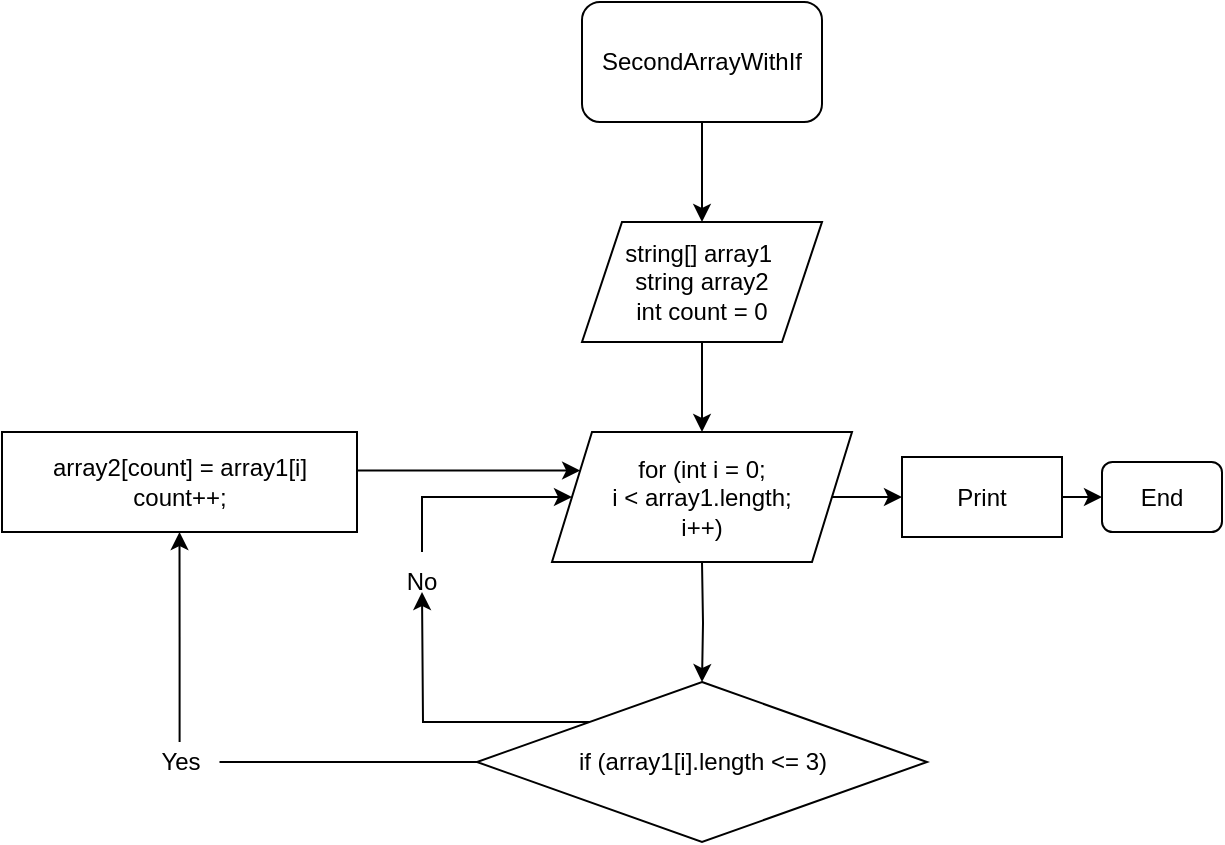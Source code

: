 <mxfile version="20.8.11" type="google"><diagram name="Page-1" id="RA5PY8EFYyczHyvM0CqV"><mxGraphModel dx="989" dy="521" grid="1" gridSize="10" guides="1" tooltips="1" connect="1" arrows="1" fold="1" page="1" pageScale="1" pageWidth="827" pageHeight="1169" math="0" shadow="0"><root><mxCell id="0"/><mxCell id="1" parent="0"/><mxCell id="O2TDquePemfsBcftHBHX-1" value="" style="edgeStyle=orthogonalEdgeStyle;rounded=0;orthogonalLoop=1;jettySize=auto;html=1;" edge="1" parent="1" source="O2TDquePemfsBcftHBHX-2" target="O2TDquePemfsBcftHBHX-4"><mxGeometry relative="1" as="geometry"/></mxCell><mxCell id="O2TDquePemfsBcftHBHX-2" value="SecondArrayWithIf" style="rounded=1;whiteSpace=wrap;html=1;" vertex="1" parent="1"><mxGeometry x="410" y="165" width="120" height="60" as="geometry"/></mxCell><mxCell id="O2TDquePemfsBcftHBHX-3" value="" style="edgeStyle=orthogonalEdgeStyle;rounded=0;orthogonalLoop=1;jettySize=auto;html=1;entryX=0.5;entryY=0;entryDx=0;entryDy=0;" edge="1" parent="1" source="O2TDquePemfsBcftHBHX-4" target="O2TDquePemfsBcftHBHX-35"><mxGeometry relative="1" as="geometry"><mxPoint x="470" y="365" as="targetPoint"/></mxGeometry></mxCell><mxCell id="O2TDquePemfsBcftHBHX-4" value="string[] array1&amp;nbsp;&lt;br&gt;string array2&lt;br&gt;int count = 0" style="shape=parallelogram;perimeter=parallelogramPerimeter;whiteSpace=wrap;html=1;fixedSize=1;" vertex="1" parent="1"><mxGeometry x="410" y="275" width="120" height="60" as="geometry"/></mxCell><mxCell id="O2TDquePemfsBcftHBHX-5" value="" style="edgeStyle=orthogonalEdgeStyle;rounded=0;orthogonalLoop=1;jettySize=auto;html=1;" edge="1" parent="1" target="O2TDquePemfsBcftHBHX-8"><mxGeometry relative="1" as="geometry"><mxPoint x="470" y="445" as="sourcePoint"/></mxGeometry></mxCell><mxCell id="O2TDquePemfsBcftHBHX-7" value="" style="edgeStyle=orthogonalEdgeStyle;rounded=0;orthogonalLoop=1;jettySize=auto;html=1;startArrow=none;" edge="1" parent="1" source="O2TDquePemfsBcftHBHX-12" target="O2TDquePemfsBcftHBHX-10"><mxGeometry relative="1" as="geometry"/></mxCell><mxCell id="O2TDquePemfsBcftHBHX-36" style="edgeStyle=orthogonalEdgeStyle;rounded=0;orthogonalLoop=1;jettySize=auto;html=1;exitX=0;exitY=0;exitDx=0;exitDy=0;" edge="1" parent="1" source="O2TDquePemfsBcftHBHX-8"><mxGeometry relative="1" as="geometry"><mxPoint x="330" y="460" as="targetPoint"/></mxGeometry></mxCell><mxCell id="O2TDquePemfsBcftHBHX-8" value="if (array1[i].length &amp;lt;= 3)" style="rhombus;whiteSpace=wrap;html=1;" vertex="1" parent="1"><mxGeometry x="357.5" y="505" width="225" height="80" as="geometry"/></mxCell><mxCell id="O2TDquePemfsBcftHBHX-39" style="edgeStyle=orthogonalEdgeStyle;rounded=0;orthogonalLoop=1;jettySize=auto;html=1;exitX=1;exitY=0.5;exitDx=0;exitDy=0;entryX=0;entryY=0.25;entryDx=0;entryDy=0;" edge="1" parent="1" source="O2TDquePemfsBcftHBHX-10" target="O2TDquePemfsBcftHBHX-35"><mxGeometry relative="1" as="geometry"><Array as="points"><mxPoint x="298" y="399"/></Array></mxGeometry></mxCell><mxCell id="O2TDquePemfsBcftHBHX-10" value="array2[count] = array1[i]&lt;br&gt;count++;" style="whiteSpace=wrap;html=1;" vertex="1" parent="1"><mxGeometry x="120" y="380" width="177.5" height="50" as="geometry"/></mxCell><mxCell id="O2TDquePemfsBcftHBHX-30" value="" style="edgeStyle=orthogonalEdgeStyle;rounded=0;orthogonalLoop=1;jettySize=auto;html=1;endArrow=none;" edge="1" parent="1" source="O2TDquePemfsBcftHBHX-8" target="O2TDquePemfsBcftHBHX-12"><mxGeometry relative="1" as="geometry"><mxPoint x="357.5" y="545" as="sourcePoint"/><mxPoint x="208.8" y="430" as="targetPoint"/></mxGeometry></mxCell><mxCell id="O2TDquePemfsBcftHBHX-12" value="Yes" style="text;html=1;align=center;verticalAlign=middle;resizable=0;points=[];autosize=1;strokeColor=none;fillColor=none;" vertex="1" parent="1"><mxGeometry x="188.75" y="535" width="40" height="20" as="geometry"/></mxCell><mxCell id="O2TDquePemfsBcftHBHX-42" style="edgeStyle=orthogonalEdgeStyle;rounded=0;orthogonalLoop=1;jettySize=auto;html=1;exitX=1;exitY=0.5;exitDx=0;exitDy=0;entryX=0;entryY=0.5;entryDx=0;entryDy=0;" edge="1" parent="1" source="O2TDquePemfsBcftHBHX-35" target="O2TDquePemfsBcftHBHX-41"><mxGeometry relative="1" as="geometry"/></mxCell><mxCell id="O2TDquePemfsBcftHBHX-35" value="for (int i = 0;&lt;br style=&quot;border-color: var(--border-color);&quot;&gt;i &amp;lt; array1.length;&lt;br style=&quot;border-color: var(--border-color);&quot;&gt;i++)" style="shape=parallelogram;perimeter=parallelogramPerimeter;whiteSpace=wrap;html=1;fixedSize=1;" vertex="1" parent="1"><mxGeometry x="395" y="380" width="150" height="65" as="geometry"/></mxCell><mxCell id="O2TDquePemfsBcftHBHX-38" style="edgeStyle=orthogonalEdgeStyle;rounded=0;orthogonalLoop=1;jettySize=auto;html=1;exitX=0.5;exitY=0;exitDx=0;exitDy=0;entryX=0;entryY=0.5;entryDx=0;entryDy=0;" edge="1" parent="1" source="O2TDquePemfsBcftHBHX-37" target="O2TDquePemfsBcftHBHX-35"><mxGeometry relative="1" as="geometry"/></mxCell><mxCell id="O2TDquePemfsBcftHBHX-37" value="No&lt;br&gt;" style="text;html=1;strokeColor=none;fillColor=none;align=center;verticalAlign=middle;whiteSpace=wrap;rounded=0;" vertex="1" parent="1"><mxGeometry x="300" y="440" width="60" height="30" as="geometry"/></mxCell><mxCell id="O2TDquePemfsBcftHBHX-40" value="End" style="rounded=1;whiteSpace=wrap;html=1;" vertex="1" parent="1"><mxGeometry x="670" y="395" width="60" height="35" as="geometry"/></mxCell><mxCell id="O2TDquePemfsBcftHBHX-43" style="edgeStyle=orthogonalEdgeStyle;rounded=0;orthogonalLoop=1;jettySize=auto;html=1;exitX=1;exitY=0.5;exitDx=0;exitDy=0;entryX=0;entryY=0.5;entryDx=0;entryDy=0;" edge="1" parent="1" source="O2TDquePemfsBcftHBHX-41" target="O2TDquePemfsBcftHBHX-40"><mxGeometry relative="1" as="geometry"/></mxCell><mxCell id="O2TDquePemfsBcftHBHX-41" value="Print" style="rounded=0;whiteSpace=wrap;html=1;" vertex="1" parent="1"><mxGeometry x="570" y="392.5" width="80" height="40" as="geometry"/></mxCell></root></mxGraphModel></diagram></mxfile>
